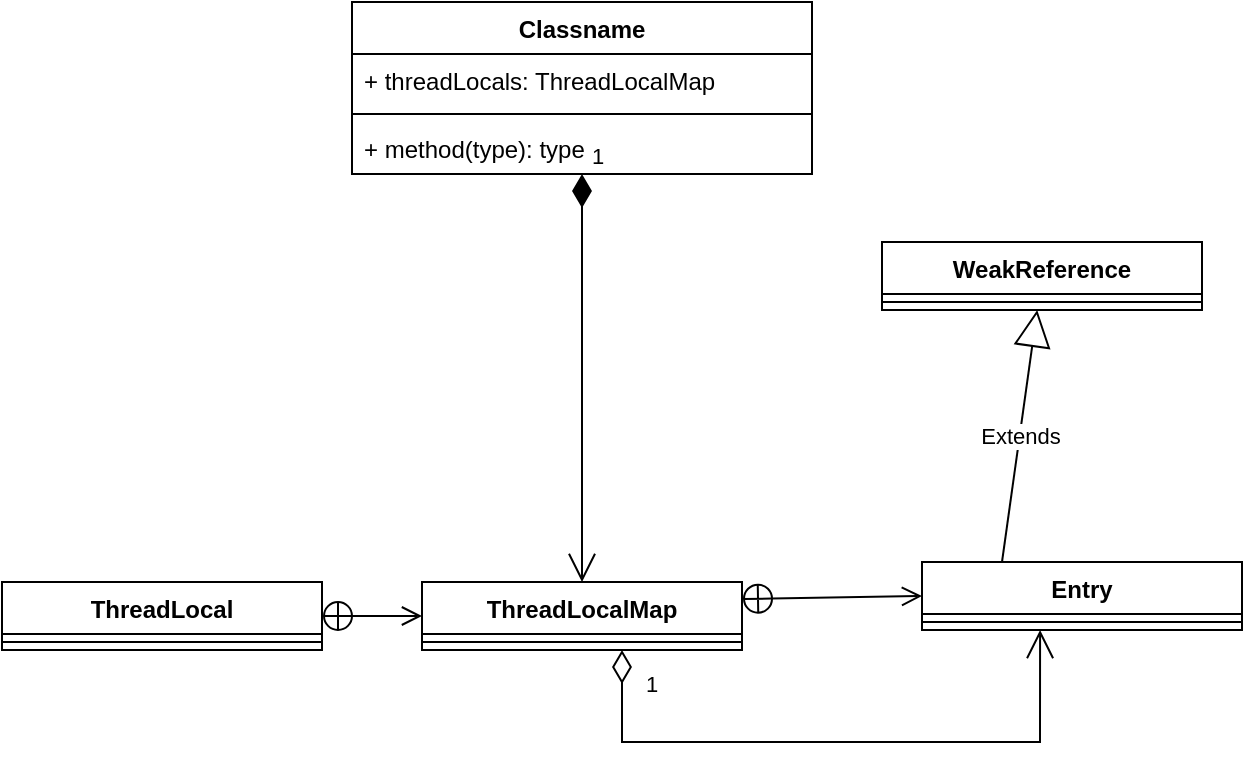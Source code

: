 <mxfile version="20.2.8" type="github" pages="2">
  <diagram id="P9QTJZ5rXmRwZal_yIo5" name="Class Diagram">
    <mxGraphModel dx="2062" dy="1122" grid="1" gridSize="10" guides="1" tooltips="1" connect="1" arrows="1" fold="1" page="1" pageScale="1" pageWidth="827" pageHeight="1169" math="0" shadow="0">
      <root>
        <mxCell id="0" />
        <mxCell id="1" parent="0" />
        <mxCell id="5FOv1k2OfvSD3q4lhbbe-3" value="ThreadLocal" style="swimlane;fontStyle=1;align=center;verticalAlign=top;childLayout=stackLayout;horizontal=1;startSize=26;horizontalStack=0;resizeParent=1;resizeParentMax=0;resizeLast=0;collapsible=1;marginBottom=0;" parent="1" vertex="1">
          <mxGeometry x="50" y="480" width="160" height="34" as="geometry" />
        </mxCell>
        <mxCell id="5FOv1k2OfvSD3q4lhbbe-5" value="" style="line;strokeWidth=1;fillColor=none;align=left;verticalAlign=middle;spacingTop=-1;spacingLeft=3;spacingRight=3;rotatable=0;labelPosition=right;points=[];portConstraint=eastwest;strokeColor=inherit;" parent="5FOv1k2OfvSD3q4lhbbe-3" vertex="1">
          <mxGeometry y="26" width="160" height="8" as="geometry" />
        </mxCell>
        <mxCell id="5FOv1k2OfvSD3q4lhbbe-9" value="" style="endArrow=open;startArrow=circlePlus;endFill=0;startFill=0;endSize=8;html=1;rounded=0;exitX=1;exitY=0.5;exitDx=0;exitDy=0;entryX=0;entryY=0.5;entryDx=0;entryDy=0;" parent="1" source="5FOv1k2OfvSD3q4lhbbe-3" target="5FOv1k2OfvSD3q4lhbbe-10" edge="1">
          <mxGeometry width="160" relative="1" as="geometry">
            <mxPoint x="320" y="196.5" as="sourcePoint" />
            <mxPoint x="390" y="197" as="targetPoint" />
          </mxGeometry>
        </mxCell>
        <mxCell id="5FOv1k2OfvSD3q4lhbbe-10" value="ThreadLocalMap" style="swimlane;fontStyle=1;align=center;verticalAlign=top;childLayout=stackLayout;horizontal=1;startSize=26;horizontalStack=0;resizeParent=1;resizeParentMax=0;resizeLast=0;collapsible=1;marginBottom=0;" parent="1" vertex="1">
          <mxGeometry x="260" y="480" width="160" height="34" as="geometry" />
        </mxCell>
        <mxCell id="5FOv1k2OfvSD3q4lhbbe-11" value="" style="line;strokeWidth=1;fillColor=none;align=left;verticalAlign=middle;spacingTop=-1;spacingLeft=3;spacingRight=3;rotatable=0;labelPosition=right;points=[];portConstraint=eastwest;strokeColor=inherit;" parent="5FOv1k2OfvSD3q4lhbbe-10" vertex="1">
          <mxGeometry y="26" width="160" height="8" as="geometry" />
        </mxCell>
        <mxCell id="5FOv1k2OfvSD3q4lhbbe-12" value="" style="endArrow=open;startArrow=circlePlus;endFill=0;startFill=0;endSize=8;html=1;rounded=0;exitX=1;exitY=0.25;exitDx=0;exitDy=0;entryX=0;entryY=0.5;entryDx=0;entryDy=0;" parent="1" source="5FOv1k2OfvSD3q4lhbbe-10" target="5FOv1k2OfvSD3q4lhbbe-13" edge="1">
          <mxGeometry width="160" relative="1" as="geometry">
            <mxPoint x="330" y="570" as="sourcePoint" />
            <mxPoint x="620" y="220" as="targetPoint" />
          </mxGeometry>
        </mxCell>
        <mxCell id="5FOv1k2OfvSD3q4lhbbe-13" value="Entry" style="swimlane;fontStyle=1;align=center;verticalAlign=top;childLayout=stackLayout;horizontal=1;startSize=26;horizontalStack=0;resizeParent=1;resizeParentMax=0;resizeLast=0;collapsible=1;marginBottom=0;" parent="1" vertex="1">
          <mxGeometry x="510" y="470" width="160" height="34" as="geometry" />
        </mxCell>
        <mxCell id="5FOv1k2OfvSD3q4lhbbe-14" value="" style="line;strokeWidth=1;fillColor=none;align=left;verticalAlign=middle;spacingTop=-1;spacingLeft=3;spacingRight=3;rotatable=0;labelPosition=right;points=[];portConstraint=eastwest;strokeColor=inherit;" parent="5FOv1k2OfvSD3q4lhbbe-13" vertex="1">
          <mxGeometry y="26" width="160" height="8" as="geometry" />
        </mxCell>
        <mxCell id="5FOv1k2OfvSD3q4lhbbe-15" value="WeakReference" style="swimlane;fontStyle=1;align=center;verticalAlign=top;childLayout=stackLayout;horizontal=1;startSize=26;horizontalStack=0;resizeParent=1;resizeParentMax=0;resizeLast=0;collapsible=1;marginBottom=0;" parent="1" vertex="1">
          <mxGeometry x="490" y="310" width="160" height="34" as="geometry" />
        </mxCell>
        <mxCell id="5FOv1k2OfvSD3q4lhbbe-16" value="" style="line;strokeWidth=1;fillColor=none;align=left;verticalAlign=middle;spacingTop=-1;spacingLeft=3;spacingRight=3;rotatable=0;labelPosition=right;points=[];portConstraint=eastwest;strokeColor=inherit;" parent="5FOv1k2OfvSD3q4lhbbe-15" vertex="1">
          <mxGeometry y="26" width="160" height="8" as="geometry" />
        </mxCell>
        <mxCell id="5FOv1k2OfvSD3q4lhbbe-17" value="Extends" style="endArrow=block;endSize=16;endFill=0;html=1;rounded=0;exitX=0.25;exitY=0;exitDx=0;exitDy=0;" parent="1" source="5FOv1k2OfvSD3q4lhbbe-13" target="5FOv1k2OfvSD3q4lhbbe-15" edge="1">
          <mxGeometry width="160" relative="1" as="geometry">
            <mxPoint x="330" y="570" as="sourcePoint" />
            <mxPoint x="490" y="570" as="targetPoint" />
          </mxGeometry>
        </mxCell>
        <mxCell id="5FOv1k2OfvSD3q4lhbbe-20" value="1" style="endArrow=open;html=1;endSize=12;startArrow=diamondThin;startSize=14;startFill=1;edgeStyle=orthogonalEdgeStyle;align=left;verticalAlign=bottom;rounded=0;entryX=0.5;entryY=0;entryDx=0;entryDy=0;" parent="1" source="5FOv1k2OfvSD3q4lhbbe-22" target="5FOv1k2OfvSD3q4lhbbe-10" edge="1">
          <mxGeometry x="-1" y="3" relative="1" as="geometry">
            <mxPoint x="340" y="270" as="sourcePoint" />
            <mxPoint x="490" y="570" as="targetPoint" />
          </mxGeometry>
        </mxCell>
        <mxCell id="5FOv1k2OfvSD3q4lhbbe-22" value="Classname" style="swimlane;fontStyle=1;align=center;verticalAlign=top;childLayout=stackLayout;horizontal=1;startSize=26;horizontalStack=0;resizeParent=1;resizeParentMax=0;resizeLast=0;collapsible=1;marginBottom=0;" parent="1" vertex="1">
          <mxGeometry x="225" y="190" width="230" height="86" as="geometry" />
        </mxCell>
        <mxCell id="5FOv1k2OfvSD3q4lhbbe-23" value="+ threadLocals: ThreadLocalMap" style="text;strokeColor=none;fillColor=none;align=left;verticalAlign=top;spacingLeft=4;spacingRight=4;overflow=hidden;rotatable=0;points=[[0,0.5],[1,0.5]];portConstraint=eastwest;" parent="5FOv1k2OfvSD3q4lhbbe-22" vertex="1">
          <mxGeometry y="26" width="230" height="26" as="geometry" />
        </mxCell>
        <mxCell id="5FOv1k2OfvSD3q4lhbbe-24" value="" style="line;strokeWidth=1;fillColor=none;align=left;verticalAlign=middle;spacingTop=-1;spacingLeft=3;spacingRight=3;rotatable=0;labelPosition=right;points=[];portConstraint=eastwest;strokeColor=inherit;" parent="5FOv1k2OfvSD3q4lhbbe-22" vertex="1">
          <mxGeometry y="52" width="230" height="8" as="geometry" />
        </mxCell>
        <mxCell id="5FOv1k2OfvSD3q4lhbbe-25" value="+ method(type): type" style="text;strokeColor=none;fillColor=none;align=left;verticalAlign=top;spacingLeft=4;spacingRight=4;overflow=hidden;rotatable=0;points=[[0,0.5],[1,0.5]];portConstraint=eastwest;" parent="5FOv1k2OfvSD3q4lhbbe-22" vertex="1">
          <mxGeometry y="60" width="230" height="26" as="geometry" />
        </mxCell>
        <mxCell id="5FOv1k2OfvSD3q4lhbbe-26" value="1" style="endArrow=open;html=1;endSize=12;startArrow=diamondThin;startSize=14;startFill=0;edgeStyle=orthogonalEdgeStyle;align=left;verticalAlign=bottom;rounded=0;entryX=0.369;entryY=1;entryDx=0;entryDy=0;entryPerimeter=0;" parent="1" source="5FOv1k2OfvSD3q4lhbbe-10" target="5FOv1k2OfvSD3q4lhbbe-14" edge="1">
          <mxGeometry x="-0.833" y="10" relative="1" as="geometry">
            <mxPoint x="330" y="570" as="sourcePoint" />
            <mxPoint x="490" y="570" as="targetPoint" />
            <Array as="points">
              <mxPoint x="360" y="560" />
              <mxPoint x="569" y="560" />
            </Array>
            <mxPoint as="offset" />
          </mxGeometry>
        </mxCell>
      </root>
    </mxGraphModel>
  </diagram>
  <diagram id="jeolgekILSuo-wQ3fMAs" name="set">
    <mxGraphModel dx="2062" dy="1122" grid="1" gridSize="10" guides="1" tooltips="1" connect="1" arrows="1" fold="1" page="1" pageScale="1" pageWidth="827" pageHeight="1169" math="0" shadow="0">
      <root>
        <mxCell id="0" />
        <mxCell id="1" parent="0" />
        <mxCell id="znrBxqbCc51DRQ3J4VA--14" style="edgeStyle=orthogonalEdgeStyle;rounded=0;orthogonalLoop=1;jettySize=auto;html=1;entryX=0.5;entryY=0;entryDx=0;entryDy=0;" edge="1" parent="1" source="EXvgWeVcrA3q5vCDi6ui-1" target="znrBxqbCc51DRQ3J4VA--13">
          <mxGeometry relative="1" as="geometry" />
        </mxCell>
        <mxCell id="EXvgWeVcrA3q5vCDi6ui-1" value="创建ThreadLocalMap并初始化，用当前线程作为key，入参作为value创建Entry，根据线程hash值置入table数组中对应位置" style="rounded=0;whiteSpace=wrap;html=1;" parent="1" vertex="1">
          <mxGeometry x="80" y="370" width="240" height="90" as="geometry" />
        </mxCell>
        <mxCell id="EXvgWeVcrA3q5vCDi6ui-5" style="edgeStyle=orthogonalEdgeStyle;rounded=0;orthogonalLoop=1;jettySize=auto;html=1;" parent="1" source="EXvgWeVcrA3q5vCDi6ui-2" target="EXvgWeVcrA3q5vCDi6ui-3" edge="1">
          <mxGeometry relative="1" as="geometry" />
        </mxCell>
        <mxCell id="EXvgWeVcrA3q5vCDi6ui-2" value="start" style="rounded=0;whiteSpace=wrap;html=1;" parent="1" vertex="1">
          <mxGeometry x="360" y="100" width="120" height="60" as="geometry" />
        </mxCell>
        <mxCell id="EXvgWeVcrA3q5vCDi6ui-4" style="edgeStyle=orthogonalEdgeStyle;rounded=0;orthogonalLoop=1;jettySize=auto;html=1;entryX=0.5;entryY=0;entryDx=0;entryDy=0;" parent="1" source="EXvgWeVcrA3q5vCDi6ui-3" target="EXvgWeVcrA3q5vCDi6ui-1" edge="1">
          <mxGeometry relative="1" as="geometry" />
        </mxCell>
        <mxCell id="EXvgWeVcrA3q5vCDi6ui-6" value="不存在" style="edgeLabel;html=1;align=center;verticalAlign=middle;resizable=0;points=[];" parent="EXvgWeVcrA3q5vCDi6ui-4" vertex="1" connectable="0">
          <mxGeometry x="-0.232" y="4" relative="1" as="geometry">
            <mxPoint as="offset" />
          </mxGeometry>
        </mxCell>
        <mxCell id="UYhrJbz3DvosTMAueTBt-1" value="存在" style="edgeStyle=orthogonalEdgeStyle;rounded=0;orthogonalLoop=1;jettySize=auto;html=1;entryX=0.5;entryY=0;entryDx=0;entryDy=0;" edge="1" parent="1" source="EXvgWeVcrA3q5vCDi6ui-3" target="EXvgWeVcrA3q5vCDi6ui-7">
          <mxGeometry relative="1" as="geometry" />
        </mxCell>
        <mxCell id="EXvgWeVcrA3q5vCDi6ui-3" value="检查当前线程的map是否存在" style="rhombus;whiteSpace=wrap;html=1;fontFamily=Helvetica;fontSize=12;fontColor=default;" parent="1" vertex="1">
          <mxGeometry x="350" y="210" width="140" height="130" as="geometry" />
        </mxCell>
        <mxCell id="znrBxqbCc51DRQ3J4VA--2" style="edgeStyle=orthogonalEdgeStyle;rounded=0;orthogonalLoop=1;jettySize=auto;html=1;entryX=0.5;entryY=0;entryDx=0;entryDy=0;" edge="1" parent="1" source="EXvgWeVcrA3q5vCDi6ui-7" target="znrBxqbCc51DRQ3J4VA--1">
          <mxGeometry relative="1" as="geometry" />
        </mxCell>
        <mxCell id="EXvgWeVcrA3q5vCDi6ui-7" value="根据线程的hash值计算出数组下标" style="whiteSpace=wrap;html=1;" parent="1" vertex="1">
          <mxGeometry x="560" y="400" width="120" height="60" as="geometry" />
        </mxCell>
        <mxCell id="UYhrJbz3DvosTMAueTBt-2" value="每个线程都有一个私有的ThreadLocal.ThreadLocalMap对象，该对象里面的Entry数组才是正在存储值的地方" style="shape=document;whiteSpace=wrap;html=1;boundedLbl=1;" vertex="1" parent="1">
          <mxGeometry x="650" y="100" width="280" height="80" as="geometry" />
        </mxCell>
        <mxCell id="UYhrJbz3DvosTMAueTBt-3" value="" style="shape=flexArrow;endArrow=classic;html=1;rounded=0;entryX=0;entryY=0.25;entryDx=0;entryDy=0;exitX=0.786;exitY=0.308;exitDx=0;exitDy=0;exitPerimeter=0;" edge="1" parent="1" source="EXvgWeVcrA3q5vCDi6ui-3" target="UYhrJbz3DvosTMAueTBt-2">
          <mxGeometry width="50" height="50" relative="1" as="geometry">
            <mxPoint x="390" y="590" as="sourcePoint" />
            <mxPoint x="440" y="540" as="targetPoint" />
          </mxGeometry>
        </mxCell>
        <mxCell id="znrBxqbCc51DRQ3J4VA--5" style="edgeStyle=orthogonalEdgeStyle;rounded=0;orthogonalLoop=1;jettySize=auto;html=1;entryX=0.5;entryY=0;entryDx=0;entryDy=0;" edge="1" parent="1" source="znrBxqbCc51DRQ3J4VA--1" target="znrBxqbCc51DRQ3J4VA--3">
          <mxGeometry relative="1" as="geometry" />
        </mxCell>
        <mxCell id="znrBxqbCc51DRQ3J4VA--7" value="是" style="edgeLabel;html=1;align=center;verticalAlign=middle;resizable=0;points=[];" vertex="1" connectable="0" parent="znrBxqbCc51DRQ3J4VA--5">
          <mxGeometry x="-0.257" y="2" relative="1" as="geometry">
            <mxPoint as="offset" />
          </mxGeometry>
        </mxCell>
        <mxCell id="znrBxqbCc51DRQ3J4VA--6" style="edgeStyle=orthogonalEdgeStyle;rounded=0;orthogonalLoop=1;jettySize=auto;html=1;entryX=0.558;entryY=-0.05;entryDx=0;entryDy=0;entryPerimeter=0;" edge="1" parent="1" source="znrBxqbCc51DRQ3J4VA--1" target="znrBxqbCc51DRQ3J4VA--4">
          <mxGeometry relative="1" as="geometry" />
        </mxCell>
        <mxCell id="znrBxqbCc51DRQ3J4VA--8" value="否" style="edgeLabel;html=1;align=center;verticalAlign=middle;resizable=0;points=[];" vertex="1" connectable="0" parent="znrBxqbCc51DRQ3J4VA--6">
          <mxGeometry x="-0.373" y="-1" relative="1" as="geometry">
            <mxPoint as="offset" />
          </mxGeometry>
        </mxCell>
        <mxCell id="znrBxqbCc51DRQ3J4VA--1" value="key相同？" style="rhombus;whiteSpace=wrap;html=1;fontFamily=Helvetica;fontSize=12;fontColor=default;" vertex="1" parent="1">
          <mxGeometry x="550" y="540" width="140" height="130" as="geometry" />
        </mxCell>
        <mxCell id="znrBxqbCc51DRQ3J4VA--10" style="edgeStyle=orthogonalEdgeStyle;rounded=0;orthogonalLoop=1;jettySize=auto;html=1;entryX=0.25;entryY=0;entryDx=0;entryDy=0;" edge="1" parent="1" source="znrBxqbCc51DRQ3J4VA--3" target="znrBxqbCc51DRQ3J4VA--9">
          <mxGeometry relative="1" as="geometry">
            <mxPoint x="620" y="890" as="targetPoint" />
            <Array as="points">
              <mxPoint x="460" y="850" />
              <mxPoint x="590" y="850" />
            </Array>
          </mxGeometry>
        </mxCell>
        <mxCell id="znrBxqbCc51DRQ3J4VA--3" value="替换value" style="whiteSpace=wrap;html=1;" vertex="1" parent="1">
          <mxGeometry x="400" y="690" width="120" height="60" as="geometry" />
        </mxCell>
        <mxCell id="znrBxqbCc51DRQ3J4VA--12" style="edgeStyle=orthogonalEdgeStyle;rounded=0;orthogonalLoop=1;jettySize=auto;html=1;entryX=0.875;entryY=-0.033;entryDx=0;entryDy=0;entryPerimeter=0;" edge="1" parent="1" source="znrBxqbCc51DRQ3J4VA--4" target="znrBxqbCc51DRQ3J4VA--9">
          <mxGeometry relative="1" as="geometry">
            <Array as="points">
              <mxPoint x="770" y="850" />
              <mxPoint x="665" y="850" />
            </Array>
          </mxGeometry>
        </mxCell>
        <mxCell id="znrBxqbCc51DRQ3J4VA--4" value="往下找，找到相同就替换，找不到就新增" style="whiteSpace=wrap;html=1;" vertex="1" parent="1">
          <mxGeometry x="710" y="690" width="120" height="60" as="geometry" />
        </mxCell>
        <mxCell id="znrBxqbCc51DRQ3J4VA--15" style="edgeStyle=orthogonalEdgeStyle;rounded=0;orthogonalLoop=1;jettySize=auto;html=1;entryX=1;entryY=0.5;entryDx=0;entryDy=0;" edge="1" parent="1" source="znrBxqbCc51DRQ3J4VA--9" target="znrBxqbCc51DRQ3J4VA--13">
          <mxGeometry relative="1" as="geometry" />
        </mxCell>
        <mxCell id="znrBxqbCc51DRQ3J4VA--9" value="清理空节点" style="whiteSpace=wrap;html=1;" vertex="1" parent="1">
          <mxGeometry x="560" y="890" width="120" height="60" as="geometry" />
        </mxCell>
        <mxCell id="znrBxqbCc51DRQ3J4VA--13" value="end" style="whiteSpace=wrap;html=1;" vertex="1" parent="1">
          <mxGeometry x="140" y="890" width="120" height="60" as="geometry" />
        </mxCell>
      </root>
    </mxGraphModel>
  </diagram>
</mxfile>
